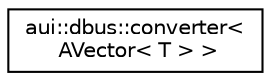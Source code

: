 digraph "Graphical Class Hierarchy"
{
 // LATEX_PDF_SIZE
  edge [fontname="Helvetica",fontsize="10",labelfontname="Helvetica",labelfontsize="10"];
  node [fontname="Helvetica",fontsize="10",shape=record];
  rankdir="LR";
  Node0 [label="aui::dbus::converter\<\l AVector\< T \> \>",height=0.2,width=0.4,color="black", fillcolor="white", style="filled",URL="$structaui_1_1dbus_1_1converter_3_01AVector_3_01T_01_4_01_4.html",tooltip=" "];
}
